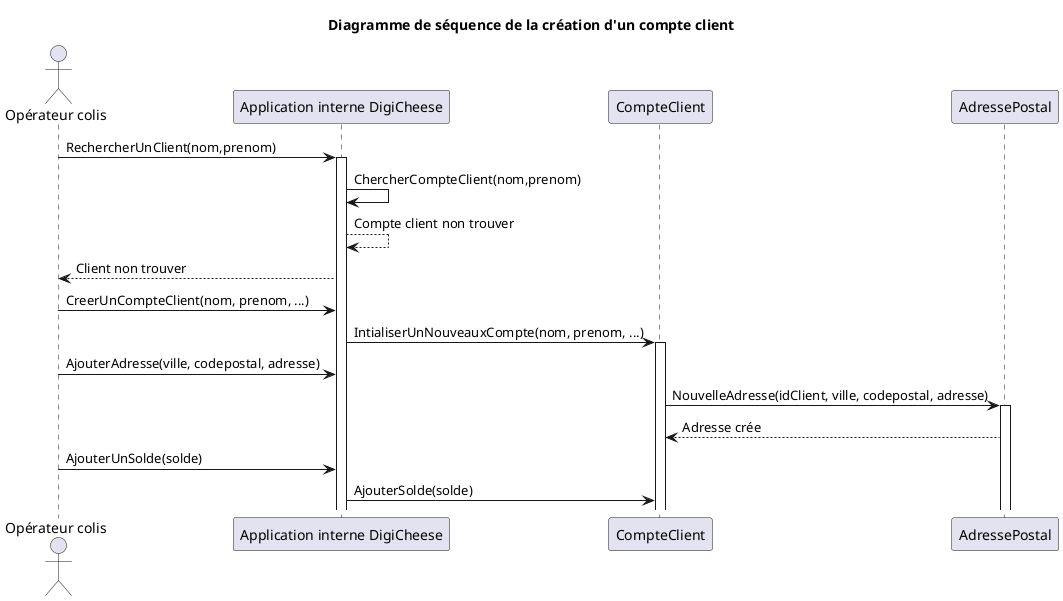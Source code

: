 @startuml Diagramme de séquence de la création d'un compte client

actor "Opérateur colis"

"Opérateur colis" -> "Application interne DigiCheese" : RechercherUnClient(nom,prenom)
activate "Application interne DigiCheese"
"Application interne DigiCheese" -> "Application interne DigiCheese" : ChercherCompteClient(nom,prenom)
"Application interne DigiCheese" --> "Application interne DigiCheese" : Compte client non trouver
"Application interne DigiCheese" --> "Opérateur colis" : Client non trouver

"Opérateur colis" -> "Application interne DigiCheese" : CreerUnCompteClient(nom, prenom, ...)
"Application interne DigiCheese" ->  CompteClient : IntialiserUnNouveauxCompte(nom, prenom, ...)
activate CompteClient

"Opérateur colis" -> "Application interne DigiCheese" : AjouterAdresse(ville, codepostal, adresse)
CompteClient -> AdressePostal : NouvelleAdresse(idClient, ville, codepostal, adresse)
activate AdressePostal
AdressePostal --> CompteClient : Adresse crée

"Opérateur colis" -> "Application interne DigiCheese" : AjouterUnSolde(solde)
"Application interne DigiCheese" -> CompteClient : AjouterSolde(solde)

title Diagramme de séquence de la création d'un compte client
@enduml